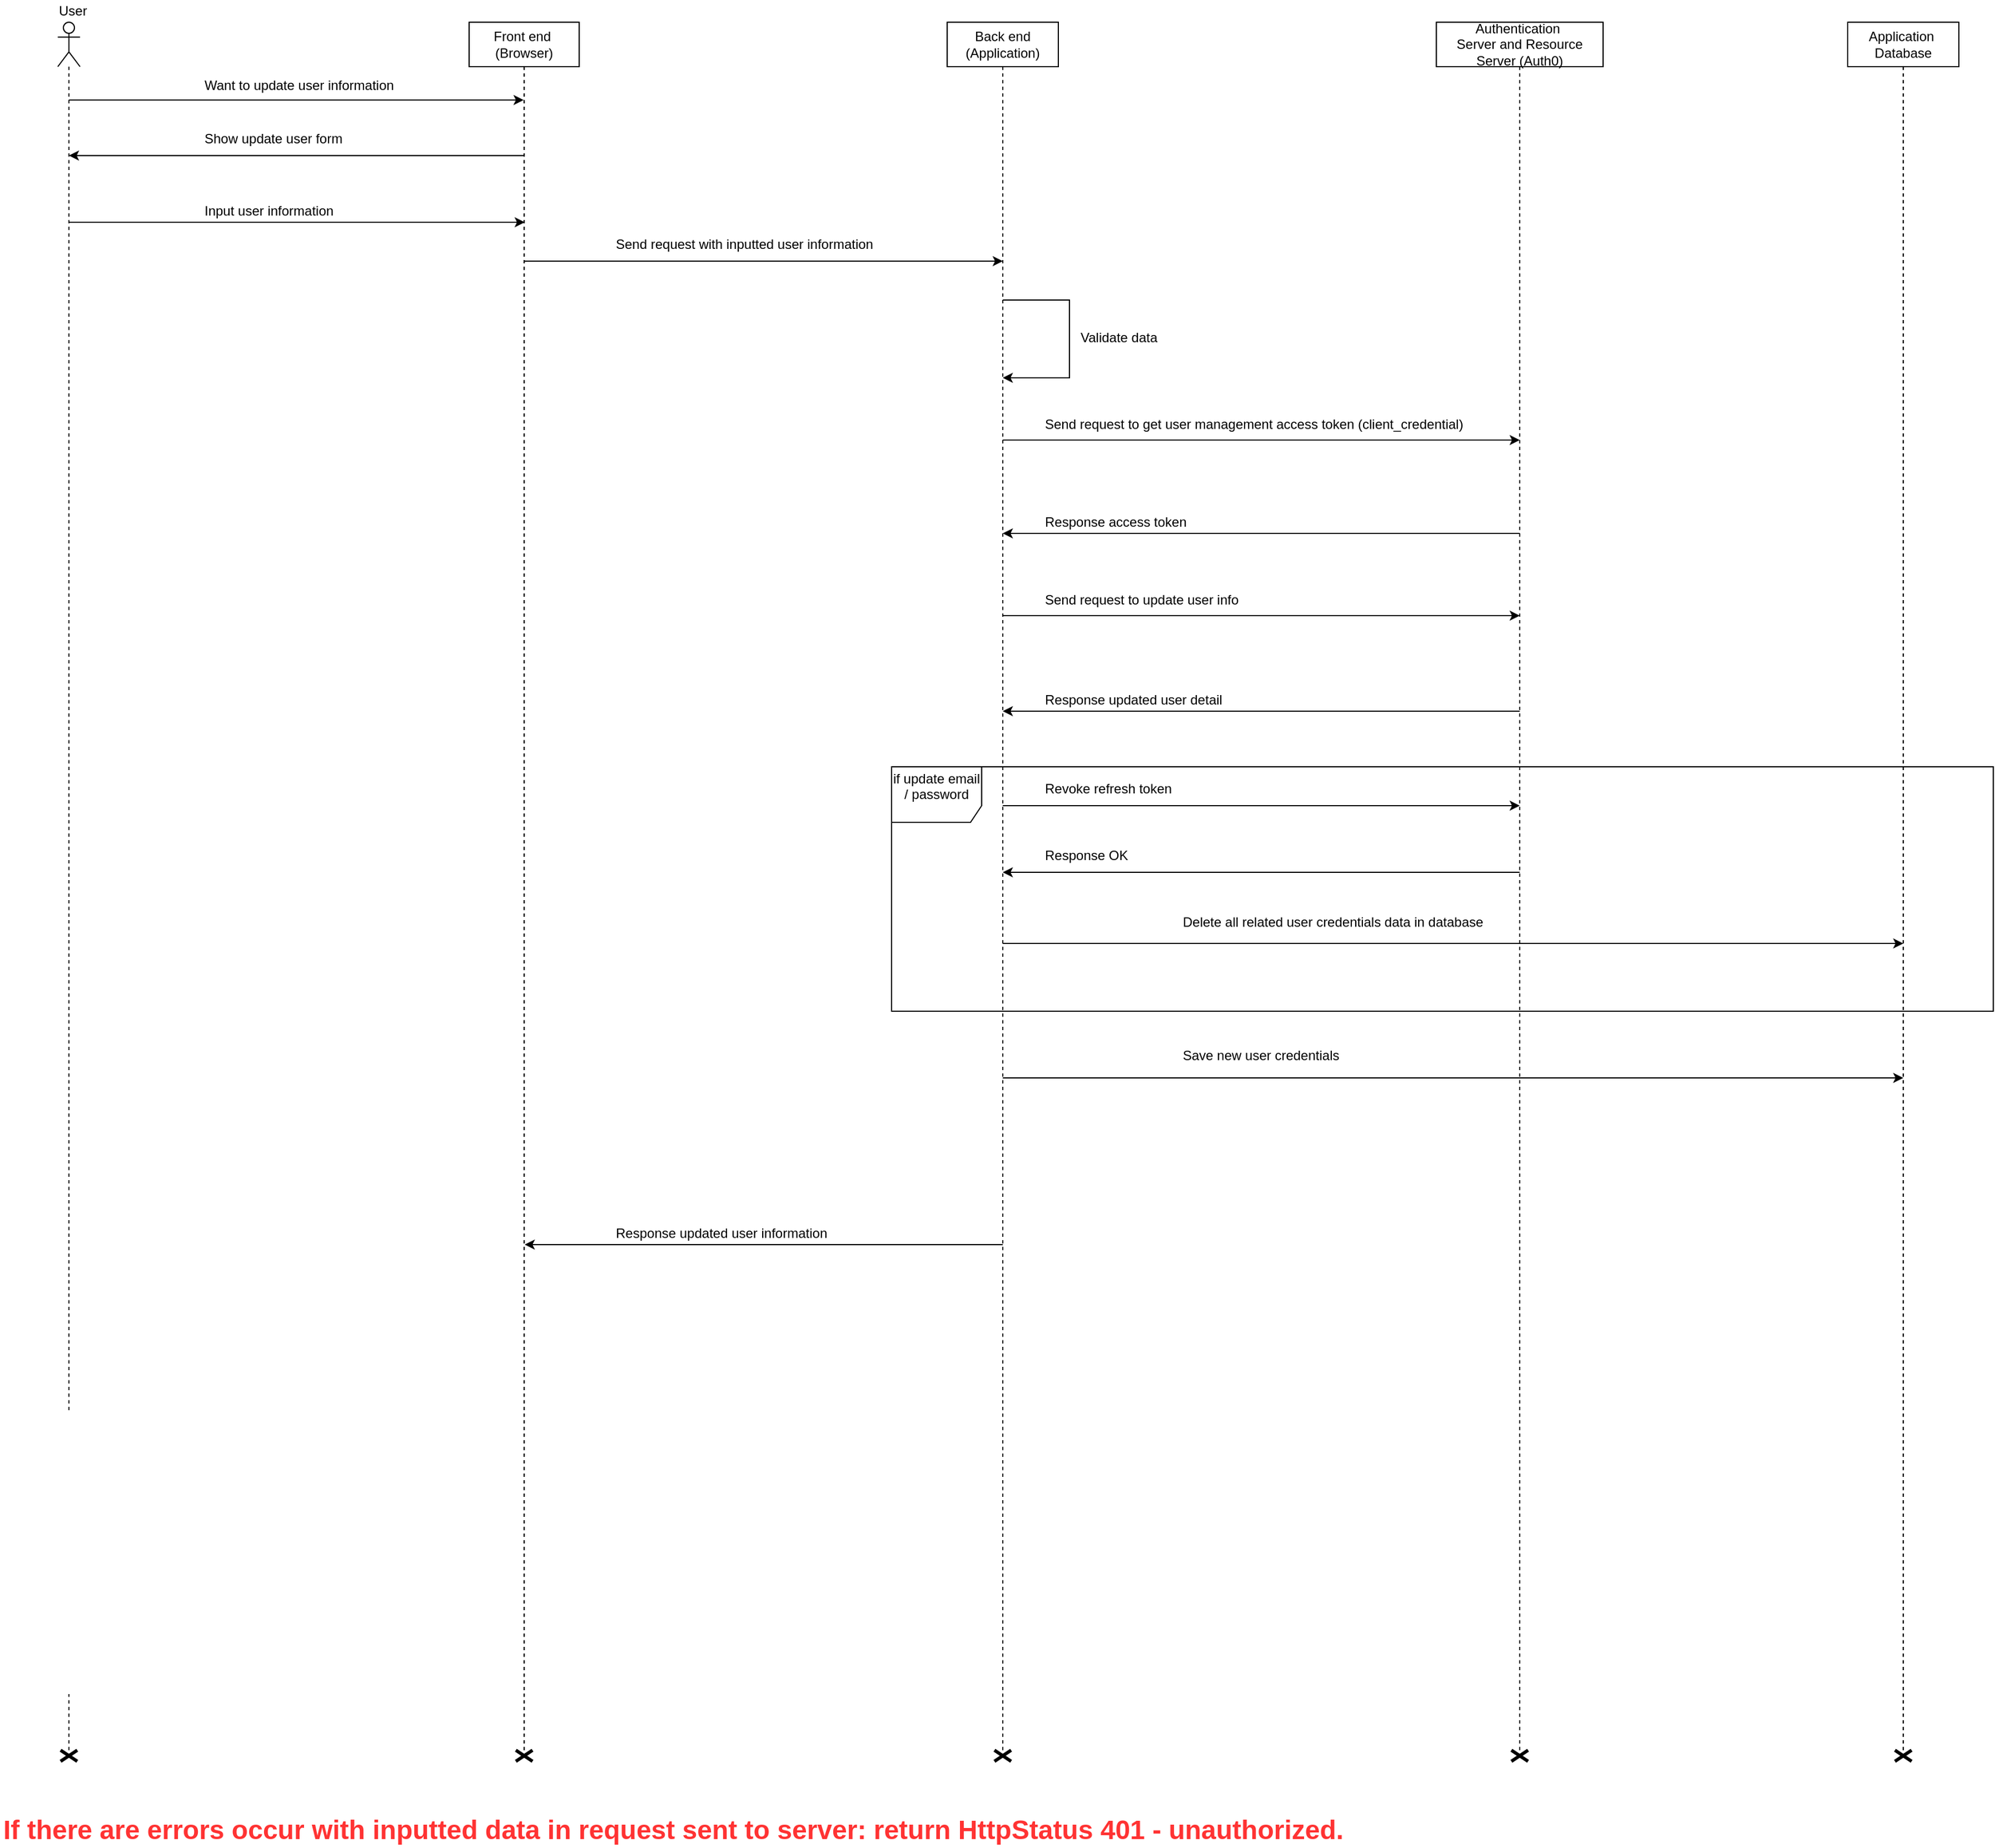 <mxfile version="10.7.7" type="github"><diagram id="X9s3oFlFj4RdfGMyBAlV" name="Page-1"><mxGraphModel dx="1392" dy="787" grid="1" gridSize="10" guides="1" tooltips="1" connect="1" arrows="1" fold="1" page="1" pageScale="1" pageWidth="827" pageHeight="1169" math="0" shadow="0"><root><mxCell id="0"/><mxCell id="1" parent="0"/><mxCell id="YOZIHpIpmZkUzgurbFTh-1" style="edgeStyle=orthogonalEdgeStyle;rounded=0;orthogonalLoop=1;jettySize=auto;html=1;" edge="1" parent="1"><mxGeometry relative="1" as="geometry"><Array as="points"><mxPoint x="790.5" y="255"/><mxPoint x="790.5" y="255"/></Array><mxPoint x="570" y="255" as="sourcePoint"/><mxPoint x="1000" y="255" as="targetPoint"/></mxGeometry></mxCell><mxCell id="YOZIHpIpmZkUzgurbFTh-2" style="edgeStyle=orthogonalEdgeStyle;rounded=0;orthogonalLoop=1;jettySize=auto;html=1;" edge="1" parent="1" source="YOZIHpIpmZkUzgurbFTh-3" target="YOZIHpIpmZkUzgurbFTh-10"><mxGeometry relative="1" as="geometry"><Array as="points"><mxPoint x="490" y="160"/><mxPoint x="490" y="160"/></Array></mxGeometry></mxCell><mxCell id="YOZIHpIpmZkUzgurbFTh-3" value="Front end&amp;nbsp;&lt;br&gt;(Browser)&lt;br&gt;" style="shape=umlLifeline;perimeter=lifelinePerimeter;whiteSpace=wrap;html=1;container=1;collapsible=0;recursiveResize=0;outlineConnect=0;" vertex="1" parent="1"><mxGeometry x="520" y="40" width="99" height="1560" as="geometry"/></mxCell><mxCell id="YOZIHpIpmZkUzgurbFTh-4" value="Authentication&amp;nbsp;&lt;br&gt;Server and Resource Server (Auth0)&lt;br&gt;" style="shape=umlLifeline;perimeter=lifelinePerimeter;whiteSpace=wrap;html=1;container=1;collapsible=0;recursiveResize=0;outlineConnect=0;" vertex="1" parent="1"><mxGeometry x="1390" y="40" width="150" height="1560" as="geometry"/></mxCell><mxCell id="YOZIHpIpmZkUzgurbFTh-5" style="edgeStyle=orthogonalEdgeStyle;rounded=0;orthogonalLoop=1;jettySize=auto;html=1;" edge="1" parent="1" source="YOZIHpIpmZkUzgurbFTh-10" target="YOZIHpIpmZkUzgurbFTh-3"><mxGeometry relative="1" as="geometry"><mxPoint x="169.324" y="110.118" as="sourcePoint"/><Array as="points"><mxPoint x="440" y="110"/><mxPoint x="440" y="110"/></Array></mxGeometry></mxCell><mxCell id="YOZIHpIpmZkUzgurbFTh-6" style="edgeStyle=orthogonalEdgeStyle;rounded=0;orthogonalLoop=1;jettySize=auto;html=1;" edge="1" parent="1"><mxGeometry relative="1" as="geometry"><Array as="points"><mxPoint x="920.5" y="1140"/><mxPoint x="920.5" y="1140"/></Array><mxPoint x="1000" y="1140" as="sourcePoint"/><mxPoint x="570" y="1140" as="targetPoint"/></mxGeometry></mxCell><mxCell id="YOZIHpIpmZkUzgurbFTh-7" value="Back end&lt;br&gt;(Application)&lt;br&gt;" style="shape=umlLifeline;perimeter=lifelinePerimeter;whiteSpace=wrap;html=1;container=1;collapsible=0;recursiveResize=0;outlineConnect=0;" vertex="1" parent="1"><mxGeometry x="950" y="40" width="100" height="1560" as="geometry"/></mxCell><mxCell id="YOZIHpIpmZkUzgurbFTh-8" value="Send request with inputted user information&lt;br&gt;" style="text;html=1;resizable=0;points=[];autosize=1;align=left;verticalAlign=top;spacingTop=-4;" vertex="1" parent="1"><mxGeometry x="650" y="230" width="250" height="20" as="geometry"/></mxCell><mxCell id="YOZIHpIpmZkUzgurbFTh-9" value="Response OK&lt;br&gt;&lt;br&gt;" style="text;html=1;resizable=0;points=[];autosize=1;align=left;verticalAlign=top;spacingTop=-4;" vertex="1" parent="1"><mxGeometry x="1036" y="780" width="90" height="30" as="geometry"/></mxCell><mxCell id="YOZIHpIpmZkUzgurbFTh-10" value="" style="shape=umlLifeline;participant=umlActor;perimeter=lifelinePerimeter;whiteSpace=wrap;html=1;container=1;collapsible=0;recursiveResize=0;verticalAlign=top;spacingTop=36;labelBackgroundColor=#ffffff;outlineConnect=0;" vertex="1" parent="1"><mxGeometry x="150" y="40" width="20" height="1560" as="geometry"/></mxCell><mxCell id="YOZIHpIpmZkUzgurbFTh-11" value="User&amp;nbsp;&lt;br&gt;" style="text;html=1;resizable=0;points=[];autosize=1;align=left;verticalAlign=top;spacingTop=-4;" vertex="1" parent="1"><mxGeometry x="149" y="20" width="40" height="20" as="geometry"/></mxCell><mxCell id="YOZIHpIpmZkUzgurbFTh-12" value="Application&amp;nbsp;&lt;br&gt;Database&lt;br&gt;" style="shape=umlLifeline;perimeter=lifelinePerimeter;whiteSpace=wrap;html=1;container=1;collapsible=0;recursiveResize=0;outlineConnect=0;" vertex="1" parent="1"><mxGeometry x="1760" y="40" width="100" height="1560" as="geometry"/></mxCell><mxCell id="YOZIHpIpmZkUzgurbFTh-13" value="&lt;font style=&quot;font-size: 24px&quot; color=&quot;#ff3333&quot;&gt;If there are errors occur with inputted data in request sent to server: return HttpStatus 401 - unauthorized.&lt;/font&gt;&lt;br&gt;" style="text;html=1;resizable=0;points=[];autosize=1;align=left;verticalAlign=top;spacingTop=-4;fontStyle=1" vertex="1" parent="1"><mxGeometry x="98.5" y="1650" width="1130" height="20" as="geometry"/></mxCell><mxCell id="YOZIHpIpmZkUzgurbFTh-14" style="edgeStyle=orthogonalEdgeStyle;rounded=0;orthogonalLoop=1;jettySize=auto;html=1;" edge="1" parent="1"><mxGeometry relative="1" as="geometry"><Array as="points"><mxPoint x="1220.5" y="500"/><mxPoint x="1220.5" y="500"/></Array><mxPoint x="1465" y="500" as="sourcePoint"/><mxPoint x="1000" y="500" as="targetPoint"/></mxGeometry></mxCell><mxCell id="YOZIHpIpmZkUzgurbFTh-15" style="edgeStyle=orthogonalEdgeStyle;rounded=0;orthogonalLoop=1;jettySize=auto;html=1;" edge="1" parent="1"><mxGeometry relative="1" as="geometry"><Array as="points"><mxPoint x="1230" y="416"/><mxPoint x="1230" y="416"/></Array><mxPoint x="1000" y="416" as="sourcePoint"/><mxPoint x="1465" y="416" as="targetPoint"/></mxGeometry></mxCell><mxCell id="YOZIHpIpmZkUzgurbFTh-16" value="Send request to get user management access token (client_credential)&lt;br&gt;" style="text;html=1;resizable=0;points=[];autosize=1;align=left;verticalAlign=top;spacingTop=-4;" vertex="1" parent="1"><mxGeometry x="1036" y="392" width="390" height="20" as="geometry"/></mxCell><mxCell id="YOZIHpIpmZkUzgurbFTh-17" value="Response access token&lt;br&gt;&lt;br&gt;" style="text;html=1;resizable=0;points=[];autosize=1;align=left;verticalAlign=top;spacingTop=-4;" vertex="1" parent="1"><mxGeometry x="1036" y="480" width="140" height="30" as="geometry"/></mxCell><mxCell id="YOZIHpIpmZkUzgurbFTh-18" style="edgeStyle=orthogonalEdgeStyle;rounded=0;orthogonalLoop=1;jettySize=auto;html=1;" edge="1" parent="1"><mxGeometry relative="1" as="geometry"><Array as="points"><mxPoint x="1230.5" y="573.5"/><mxPoint x="1230.5" y="573.5"/></Array><mxPoint x="1000" y="574" as="sourcePoint"/><mxPoint x="1465" y="574" as="targetPoint"/></mxGeometry></mxCell><mxCell id="YOZIHpIpmZkUzgurbFTh-19" value="Send request to update user info&lt;br&gt;&lt;br&gt;" style="text;html=1;resizable=0;points=[];autosize=1;align=left;verticalAlign=top;spacingTop=-4;" vertex="1" parent="1"><mxGeometry x="1036" y="550" width="190" height="30" as="geometry"/></mxCell><mxCell id="YOZIHpIpmZkUzgurbFTh-20" style="edgeStyle=orthogonalEdgeStyle;rounded=0;orthogonalLoop=1;jettySize=auto;html=1;" edge="1" parent="1"><mxGeometry relative="1" as="geometry"><Array as="points"><mxPoint x="1220" y="660"/><mxPoint x="1220" y="660"/></Array><mxPoint x="1465" y="660" as="sourcePoint"/><mxPoint x="1000" y="660" as="targetPoint"/></mxGeometry></mxCell><mxCell id="YOZIHpIpmZkUzgurbFTh-21" value="Response updated user detail" style="text;html=1;resizable=0;points=[];autosize=1;align=left;verticalAlign=top;spacingTop=-4;" vertex="1" parent="1"><mxGeometry x="1036" y="640" width="170" height="20" as="geometry"/></mxCell><mxCell id="YOZIHpIpmZkUzgurbFTh-22" style="edgeStyle=orthogonalEdgeStyle;rounded=0;orthogonalLoop=1;jettySize=auto;html=1;" edge="1" parent="1"><mxGeometry relative="1" as="geometry"><Array as="points"><mxPoint x="1230" y="745"/><mxPoint x="1230" y="745"/></Array><mxPoint x="1000" y="745" as="sourcePoint"/><mxPoint x="1465" y="745" as="targetPoint"/></mxGeometry></mxCell><mxCell id="YOZIHpIpmZkUzgurbFTh-23" style="edgeStyle=orthogonalEdgeStyle;rounded=0;orthogonalLoop=1;jettySize=auto;html=1;" edge="1" parent="1"><mxGeometry relative="1" as="geometry"><Array as="points"><mxPoint x="1220.5" y="804.5"/><mxPoint x="1220.5" y="804.5"/></Array><mxPoint x="1465" y="805" as="sourcePoint"/><mxPoint x="1000" y="805" as="targetPoint"/></mxGeometry></mxCell><mxCell id="YOZIHpIpmZkUzgurbFTh-24" value="Revoke&amp;nbsp;refresh token&lt;br&gt;" style="text;html=1;resizable=0;points=[];autosize=1;align=left;verticalAlign=top;spacingTop=-4;" vertex="1" parent="1"><mxGeometry x="1036" y="720" width="130" height="20" as="geometry"/></mxCell><mxCell id="YOZIHpIpmZkUzgurbFTh-28" value="" style="shape=umlDestroy;whiteSpace=wrap;html=1;strokeWidth=3;" vertex="1" parent="1"><mxGeometry x="562" y="1595" width="15" height="10" as="geometry"/></mxCell><mxCell id="YOZIHpIpmZkUzgurbFTh-29" value="" style="shape=umlDestroy;whiteSpace=wrap;html=1;strokeWidth=3;" vertex="1" parent="1"><mxGeometry x="992.5" y="1595" width="15" height="10" as="geometry"/></mxCell><mxCell id="YOZIHpIpmZkUzgurbFTh-30" value="" style="shape=umlDestroy;whiteSpace=wrap;html=1;strokeWidth=3;" vertex="1" parent="1"><mxGeometry x="152.5" y="1595" width="15" height="10" as="geometry"/></mxCell><mxCell id="YOZIHpIpmZkUzgurbFTh-31" value="" style="shape=umlDestroy;whiteSpace=wrap;html=1;strokeWidth=3;" vertex="1" parent="1"><mxGeometry x="1457.5" y="1595" width="15" height="10" as="geometry"/></mxCell><mxCell id="YOZIHpIpmZkUzgurbFTh-32" value="" style="shape=umlDestroy;whiteSpace=wrap;html=1;strokeWidth=3;" vertex="1" parent="1"><mxGeometry x="1802.5" y="1595" width="15" height="10" as="geometry"/></mxCell><mxCell id="YOZIHpIpmZkUzgurbFTh-34" value="Response updated user information&lt;br&gt;&lt;br&gt;" style="text;html=1;resizable=0;points=[];autosize=1;align=left;verticalAlign=top;spacingTop=-4;" vertex="1" parent="1"><mxGeometry x="650" y="1120" width="210" height="30" as="geometry"/></mxCell><mxCell id="YOZIHpIpmZkUzgurbFTh-35" style="edgeStyle=orthogonalEdgeStyle;rounded=0;orthogonalLoop=1;jettySize=auto;html=1;" edge="1" parent="1"><mxGeometry relative="1" as="geometry"><mxPoint x="1810" y="990" as="targetPoint"/><Array as="points"><mxPoint x="1160" y="990"/><mxPoint x="1160" y="990"/></Array><mxPoint x="1000" y="990" as="sourcePoint"/></mxGeometry></mxCell><mxCell id="YOZIHpIpmZkUzgurbFTh-36" value="Save new user credentials" style="text;html=1;resizable=0;points=[];autosize=1;align=left;verticalAlign=top;spacingTop=-4;" vertex="1" parent="1"><mxGeometry x="1160" y="960" width="160" height="20" as="geometry"/></mxCell><mxCell id="YOZIHpIpmZkUzgurbFTh-37" style="edgeStyle=orthogonalEdgeStyle;rounded=0;orthogonalLoop=1;jettySize=auto;html=1;" edge="1" parent="1" source="YOZIHpIpmZkUzgurbFTh-7" target="YOZIHpIpmZkUzgurbFTh-7"><mxGeometry relative="1" as="geometry"><Array as="points"><mxPoint x="1060" y="290"/><mxPoint x="1060" y="360"/></Array><mxPoint x="1000" y="160" as="sourcePoint"/><mxPoint x="1010" y="290" as="targetPoint"/></mxGeometry></mxCell><mxCell id="YOZIHpIpmZkUzgurbFTh-38" style="edgeStyle=orthogonalEdgeStyle;rounded=0;orthogonalLoop=1;jettySize=auto;html=1;" edge="1" parent="1"><mxGeometry relative="1" as="geometry"><mxPoint x="1810" y="869" as="targetPoint"/><Array as="points"><mxPoint x="1159.5" y="868.5"/><mxPoint x="1159.5" y="868.5"/></Array><mxPoint x="1000" y="869" as="sourcePoint"/></mxGeometry></mxCell><mxCell id="YOZIHpIpmZkUzgurbFTh-39" value="Delete all related user credentials data in database" style="text;html=1;resizable=0;points=[];autosize=1;align=left;verticalAlign=top;spacingTop=-4;" vertex="1" parent="1"><mxGeometry x="1160" y="840" width="290" height="20" as="geometry"/></mxCell><mxCell id="YOZIHpIpmZkUzgurbFTh-40" value="Want to update user information" style="text;html=1;resizable=0;points=[];autosize=1;align=left;verticalAlign=top;spacingTop=-4;" vertex="1" parent="1"><mxGeometry x="280" y="87" width="190" height="20" as="geometry"/></mxCell><mxCell id="YOZIHpIpmZkUzgurbFTh-41" value="Show update user form&lt;br&gt;&lt;br&gt;" style="text;html=1;resizable=0;points=[];autosize=1;align=left;verticalAlign=top;spacingTop=-4;" vertex="1" parent="1"><mxGeometry x="280" y="135" width="140" height="30" as="geometry"/></mxCell><mxCell id="YOZIHpIpmZkUzgurbFTh-42" style="edgeStyle=orthogonalEdgeStyle;rounded=0;orthogonalLoop=1;jettySize=auto;html=1;" edge="1" parent="1"><mxGeometry relative="1" as="geometry"><Array as="points"><mxPoint x="381" y="220"/><mxPoint x="381" y="220"/></Array><mxPoint x="160" y="220" as="sourcePoint"/><mxPoint x="570" y="220" as="targetPoint"/></mxGeometry></mxCell><mxCell id="YOZIHpIpmZkUzgurbFTh-43" value="Input user information&lt;br&gt;&lt;br&gt;" style="text;html=1;resizable=0;points=[];autosize=1;align=left;verticalAlign=top;spacingTop=-4;" vertex="1" parent="1"><mxGeometry x="280" y="200" width="130" height="30" as="geometry"/></mxCell><mxCell id="YOZIHpIpmZkUzgurbFTh-44" value="Validate data&lt;br&gt;" style="text;html=1;resizable=0;points=[];autosize=1;align=left;verticalAlign=top;spacingTop=-4;" vertex="1" parent="1"><mxGeometry x="1068" y="314" width="80" height="20" as="geometry"/></mxCell><mxCell id="YOZIHpIpmZkUzgurbFTh-45" value="if update email / password&lt;br&gt;&lt;br&gt;" style="shape=umlFrame;whiteSpace=wrap;html=1;width=81;height=50;" vertex="1" parent="1"><mxGeometry x="900" y="710" width="991" height="220" as="geometry"/></mxCell></root></mxGraphModel></diagram></mxfile>